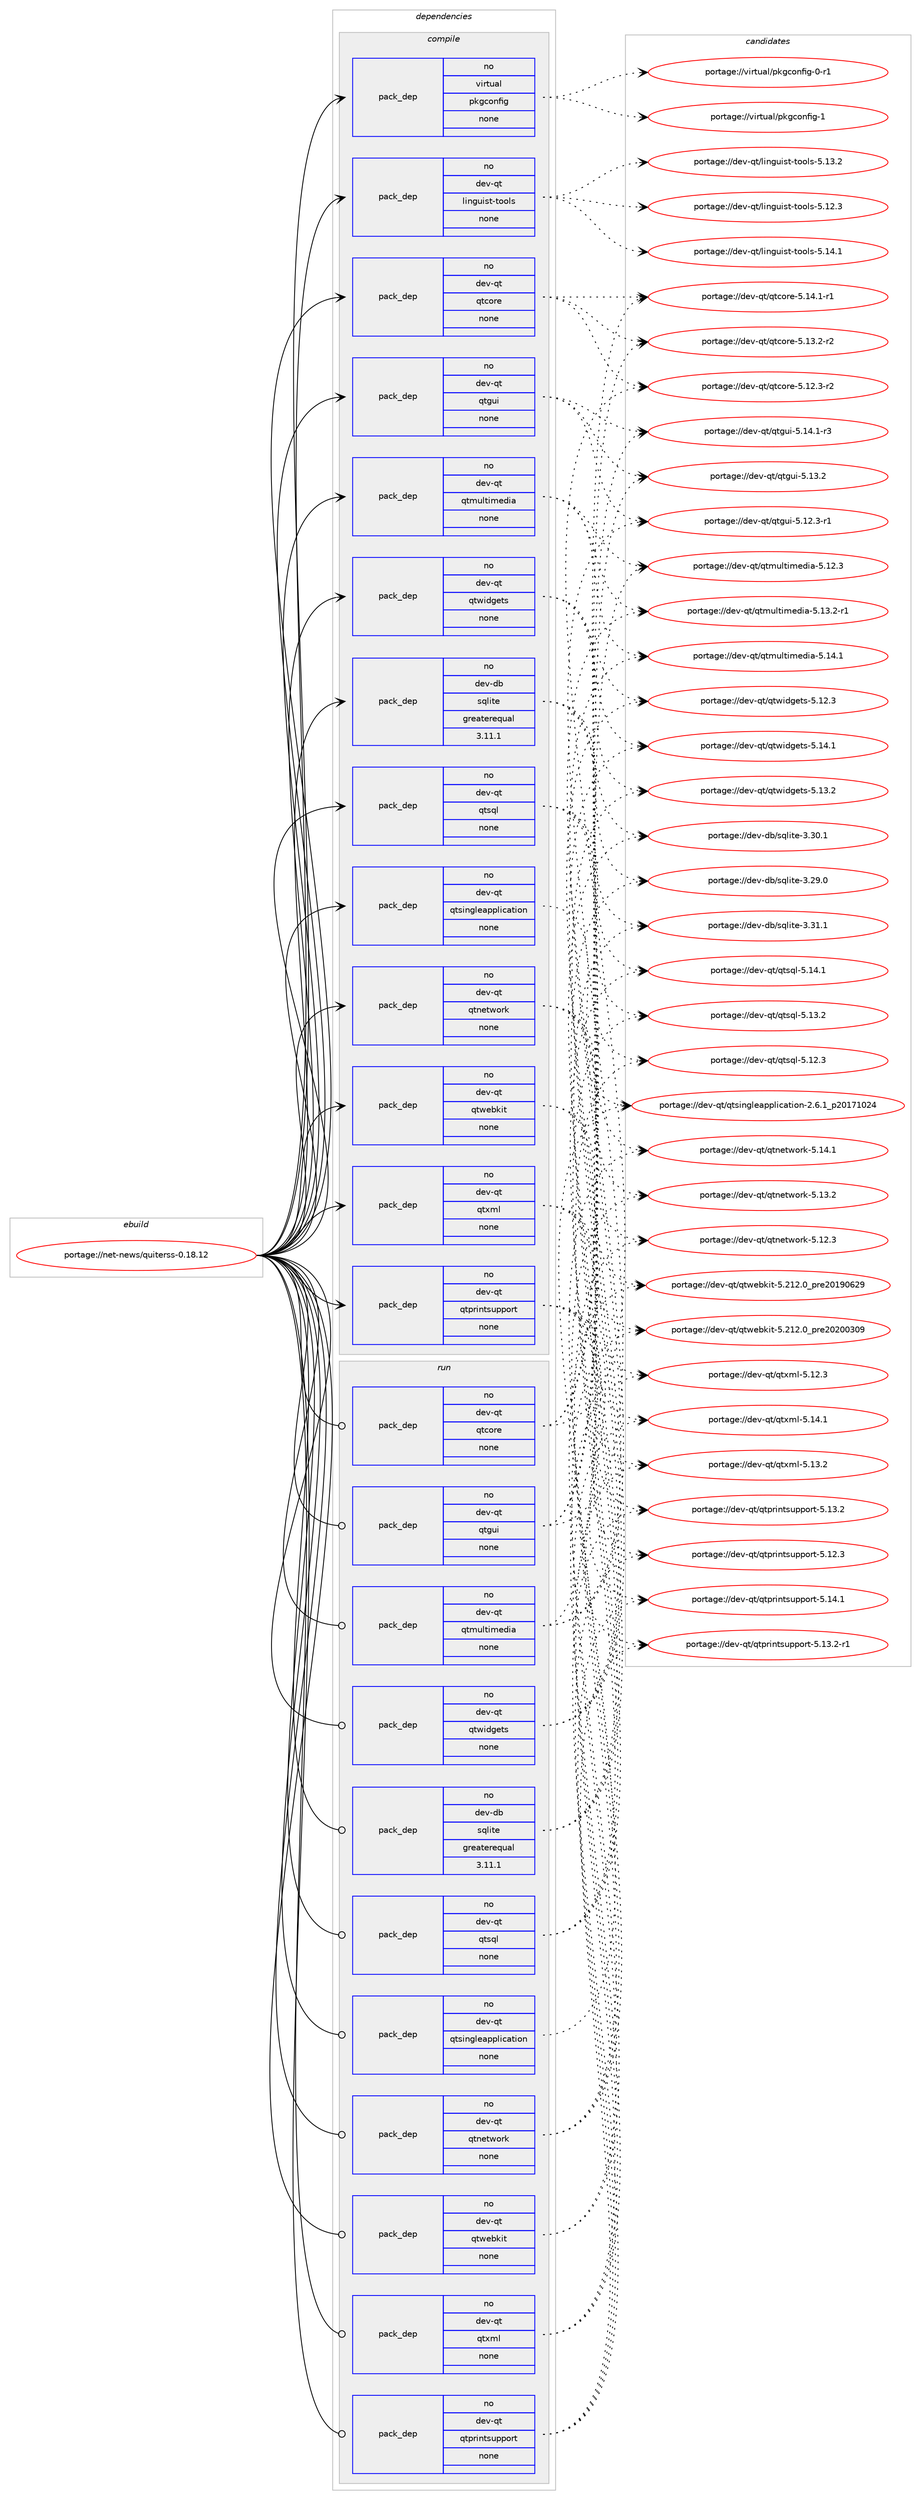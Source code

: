 digraph prolog {

# *************
# Graph options
# *************

newrank=true;
concentrate=true;
compound=true;
graph [rankdir=LR,fontname=Helvetica,fontsize=10,ranksep=1.5];#, ranksep=2.5, nodesep=0.2];
edge  [arrowhead=vee];
node  [fontname=Helvetica,fontsize=10];

# **********
# The ebuild
# **********

subgraph cluster_leftcol {
color=gray;
rank=same;
label=<<i>ebuild</i>>;
id [label="portage://net-news/quiterss-0.18.12", color=red, width=4, href="../net-news/quiterss-0.18.12.svg"];
}

# ****************
# The dependencies
# ****************

subgraph cluster_midcol {
color=gray;
label=<<i>dependencies</i>>;
subgraph cluster_compile {
fillcolor="#eeeeee";
style=filled;
label=<<i>compile</i>>;
subgraph pack16758 {
dependency20357 [label=<<TABLE BORDER="0" CELLBORDER="1" CELLSPACING="0" CELLPADDING="4" WIDTH="220"><TR><TD ROWSPAN="6" CELLPADDING="30">pack_dep</TD></TR><TR><TD WIDTH="110">no</TD></TR><TR><TD>dev-db</TD></TR><TR><TD>sqlite</TD></TR><TR><TD>greaterequal</TD></TR><TR><TD>3.11.1</TD></TR></TABLE>>, shape=none, color=blue];
}
id:e -> dependency20357:w [weight=20,style="solid",arrowhead="vee"];
subgraph pack16759 {
dependency20358 [label=<<TABLE BORDER="0" CELLBORDER="1" CELLSPACING="0" CELLPADDING="4" WIDTH="220"><TR><TD ROWSPAN="6" CELLPADDING="30">pack_dep</TD></TR><TR><TD WIDTH="110">no</TD></TR><TR><TD>dev-qt</TD></TR><TR><TD>linguist-tools</TD></TR><TR><TD>none</TD></TR><TR><TD></TD></TR></TABLE>>, shape=none, color=blue];
}
id:e -> dependency20358:w [weight=20,style="solid",arrowhead="vee"];
subgraph pack16760 {
dependency20359 [label=<<TABLE BORDER="0" CELLBORDER="1" CELLSPACING="0" CELLPADDING="4" WIDTH="220"><TR><TD ROWSPAN="6" CELLPADDING="30">pack_dep</TD></TR><TR><TD WIDTH="110">no</TD></TR><TR><TD>dev-qt</TD></TR><TR><TD>qtcore</TD></TR><TR><TD>none</TD></TR><TR><TD></TD></TR></TABLE>>, shape=none, color=blue];
}
id:e -> dependency20359:w [weight=20,style="solid",arrowhead="vee"];
subgraph pack16761 {
dependency20360 [label=<<TABLE BORDER="0" CELLBORDER="1" CELLSPACING="0" CELLPADDING="4" WIDTH="220"><TR><TD ROWSPAN="6" CELLPADDING="30">pack_dep</TD></TR><TR><TD WIDTH="110">no</TD></TR><TR><TD>dev-qt</TD></TR><TR><TD>qtgui</TD></TR><TR><TD>none</TD></TR><TR><TD></TD></TR></TABLE>>, shape=none, color=blue];
}
id:e -> dependency20360:w [weight=20,style="solid",arrowhead="vee"];
subgraph pack16762 {
dependency20361 [label=<<TABLE BORDER="0" CELLBORDER="1" CELLSPACING="0" CELLPADDING="4" WIDTH="220"><TR><TD ROWSPAN="6" CELLPADDING="30">pack_dep</TD></TR><TR><TD WIDTH="110">no</TD></TR><TR><TD>dev-qt</TD></TR><TR><TD>qtmultimedia</TD></TR><TR><TD>none</TD></TR><TR><TD></TD></TR></TABLE>>, shape=none, color=blue];
}
id:e -> dependency20361:w [weight=20,style="solid",arrowhead="vee"];
subgraph pack16763 {
dependency20362 [label=<<TABLE BORDER="0" CELLBORDER="1" CELLSPACING="0" CELLPADDING="4" WIDTH="220"><TR><TD ROWSPAN="6" CELLPADDING="30">pack_dep</TD></TR><TR><TD WIDTH="110">no</TD></TR><TR><TD>dev-qt</TD></TR><TR><TD>qtnetwork</TD></TR><TR><TD>none</TD></TR><TR><TD></TD></TR></TABLE>>, shape=none, color=blue];
}
id:e -> dependency20362:w [weight=20,style="solid",arrowhead="vee"];
subgraph pack16764 {
dependency20363 [label=<<TABLE BORDER="0" CELLBORDER="1" CELLSPACING="0" CELLPADDING="4" WIDTH="220"><TR><TD ROWSPAN="6" CELLPADDING="30">pack_dep</TD></TR><TR><TD WIDTH="110">no</TD></TR><TR><TD>dev-qt</TD></TR><TR><TD>qtprintsupport</TD></TR><TR><TD>none</TD></TR><TR><TD></TD></TR></TABLE>>, shape=none, color=blue];
}
id:e -> dependency20363:w [weight=20,style="solid",arrowhead="vee"];
subgraph pack16765 {
dependency20364 [label=<<TABLE BORDER="0" CELLBORDER="1" CELLSPACING="0" CELLPADDING="4" WIDTH="220"><TR><TD ROWSPAN="6" CELLPADDING="30">pack_dep</TD></TR><TR><TD WIDTH="110">no</TD></TR><TR><TD>dev-qt</TD></TR><TR><TD>qtsingleapplication</TD></TR><TR><TD>none</TD></TR><TR><TD></TD></TR></TABLE>>, shape=none, color=blue];
}
id:e -> dependency20364:w [weight=20,style="solid",arrowhead="vee"];
subgraph pack16766 {
dependency20365 [label=<<TABLE BORDER="0" CELLBORDER="1" CELLSPACING="0" CELLPADDING="4" WIDTH="220"><TR><TD ROWSPAN="6" CELLPADDING="30">pack_dep</TD></TR><TR><TD WIDTH="110">no</TD></TR><TR><TD>dev-qt</TD></TR><TR><TD>qtsql</TD></TR><TR><TD>none</TD></TR><TR><TD></TD></TR></TABLE>>, shape=none, color=blue];
}
id:e -> dependency20365:w [weight=20,style="solid",arrowhead="vee"];
subgraph pack16767 {
dependency20366 [label=<<TABLE BORDER="0" CELLBORDER="1" CELLSPACING="0" CELLPADDING="4" WIDTH="220"><TR><TD ROWSPAN="6" CELLPADDING="30">pack_dep</TD></TR><TR><TD WIDTH="110">no</TD></TR><TR><TD>dev-qt</TD></TR><TR><TD>qtwebkit</TD></TR><TR><TD>none</TD></TR><TR><TD></TD></TR></TABLE>>, shape=none, color=blue];
}
id:e -> dependency20366:w [weight=20,style="solid",arrowhead="vee"];
subgraph pack16768 {
dependency20367 [label=<<TABLE BORDER="0" CELLBORDER="1" CELLSPACING="0" CELLPADDING="4" WIDTH="220"><TR><TD ROWSPAN="6" CELLPADDING="30">pack_dep</TD></TR><TR><TD WIDTH="110">no</TD></TR><TR><TD>dev-qt</TD></TR><TR><TD>qtwidgets</TD></TR><TR><TD>none</TD></TR><TR><TD></TD></TR></TABLE>>, shape=none, color=blue];
}
id:e -> dependency20367:w [weight=20,style="solid",arrowhead="vee"];
subgraph pack16769 {
dependency20368 [label=<<TABLE BORDER="0" CELLBORDER="1" CELLSPACING="0" CELLPADDING="4" WIDTH="220"><TR><TD ROWSPAN="6" CELLPADDING="30">pack_dep</TD></TR><TR><TD WIDTH="110">no</TD></TR><TR><TD>dev-qt</TD></TR><TR><TD>qtxml</TD></TR><TR><TD>none</TD></TR><TR><TD></TD></TR></TABLE>>, shape=none, color=blue];
}
id:e -> dependency20368:w [weight=20,style="solid",arrowhead="vee"];
subgraph pack16770 {
dependency20369 [label=<<TABLE BORDER="0" CELLBORDER="1" CELLSPACING="0" CELLPADDING="4" WIDTH="220"><TR><TD ROWSPAN="6" CELLPADDING="30">pack_dep</TD></TR><TR><TD WIDTH="110">no</TD></TR><TR><TD>virtual</TD></TR><TR><TD>pkgconfig</TD></TR><TR><TD>none</TD></TR><TR><TD></TD></TR></TABLE>>, shape=none, color=blue];
}
id:e -> dependency20369:w [weight=20,style="solid",arrowhead="vee"];
}
subgraph cluster_compileandrun {
fillcolor="#eeeeee";
style=filled;
label=<<i>compile and run</i>>;
}
subgraph cluster_run {
fillcolor="#eeeeee";
style=filled;
label=<<i>run</i>>;
subgraph pack16771 {
dependency20370 [label=<<TABLE BORDER="0" CELLBORDER="1" CELLSPACING="0" CELLPADDING="4" WIDTH="220"><TR><TD ROWSPAN="6" CELLPADDING="30">pack_dep</TD></TR><TR><TD WIDTH="110">no</TD></TR><TR><TD>dev-db</TD></TR><TR><TD>sqlite</TD></TR><TR><TD>greaterequal</TD></TR><TR><TD>3.11.1</TD></TR></TABLE>>, shape=none, color=blue];
}
id:e -> dependency20370:w [weight=20,style="solid",arrowhead="odot"];
subgraph pack16772 {
dependency20371 [label=<<TABLE BORDER="0" CELLBORDER="1" CELLSPACING="0" CELLPADDING="4" WIDTH="220"><TR><TD ROWSPAN="6" CELLPADDING="30">pack_dep</TD></TR><TR><TD WIDTH="110">no</TD></TR><TR><TD>dev-qt</TD></TR><TR><TD>qtcore</TD></TR><TR><TD>none</TD></TR><TR><TD></TD></TR></TABLE>>, shape=none, color=blue];
}
id:e -> dependency20371:w [weight=20,style="solid",arrowhead="odot"];
subgraph pack16773 {
dependency20372 [label=<<TABLE BORDER="0" CELLBORDER="1" CELLSPACING="0" CELLPADDING="4" WIDTH="220"><TR><TD ROWSPAN="6" CELLPADDING="30">pack_dep</TD></TR><TR><TD WIDTH="110">no</TD></TR><TR><TD>dev-qt</TD></TR><TR><TD>qtgui</TD></TR><TR><TD>none</TD></TR><TR><TD></TD></TR></TABLE>>, shape=none, color=blue];
}
id:e -> dependency20372:w [weight=20,style="solid",arrowhead="odot"];
subgraph pack16774 {
dependency20373 [label=<<TABLE BORDER="0" CELLBORDER="1" CELLSPACING="0" CELLPADDING="4" WIDTH="220"><TR><TD ROWSPAN="6" CELLPADDING="30">pack_dep</TD></TR><TR><TD WIDTH="110">no</TD></TR><TR><TD>dev-qt</TD></TR><TR><TD>qtmultimedia</TD></TR><TR><TD>none</TD></TR><TR><TD></TD></TR></TABLE>>, shape=none, color=blue];
}
id:e -> dependency20373:w [weight=20,style="solid",arrowhead="odot"];
subgraph pack16775 {
dependency20374 [label=<<TABLE BORDER="0" CELLBORDER="1" CELLSPACING="0" CELLPADDING="4" WIDTH="220"><TR><TD ROWSPAN="6" CELLPADDING="30">pack_dep</TD></TR><TR><TD WIDTH="110">no</TD></TR><TR><TD>dev-qt</TD></TR><TR><TD>qtnetwork</TD></TR><TR><TD>none</TD></TR><TR><TD></TD></TR></TABLE>>, shape=none, color=blue];
}
id:e -> dependency20374:w [weight=20,style="solid",arrowhead="odot"];
subgraph pack16776 {
dependency20375 [label=<<TABLE BORDER="0" CELLBORDER="1" CELLSPACING="0" CELLPADDING="4" WIDTH="220"><TR><TD ROWSPAN="6" CELLPADDING="30">pack_dep</TD></TR><TR><TD WIDTH="110">no</TD></TR><TR><TD>dev-qt</TD></TR><TR><TD>qtprintsupport</TD></TR><TR><TD>none</TD></TR><TR><TD></TD></TR></TABLE>>, shape=none, color=blue];
}
id:e -> dependency20375:w [weight=20,style="solid",arrowhead="odot"];
subgraph pack16777 {
dependency20376 [label=<<TABLE BORDER="0" CELLBORDER="1" CELLSPACING="0" CELLPADDING="4" WIDTH="220"><TR><TD ROWSPAN="6" CELLPADDING="30">pack_dep</TD></TR><TR><TD WIDTH="110">no</TD></TR><TR><TD>dev-qt</TD></TR><TR><TD>qtsingleapplication</TD></TR><TR><TD>none</TD></TR><TR><TD></TD></TR></TABLE>>, shape=none, color=blue];
}
id:e -> dependency20376:w [weight=20,style="solid",arrowhead="odot"];
subgraph pack16778 {
dependency20377 [label=<<TABLE BORDER="0" CELLBORDER="1" CELLSPACING="0" CELLPADDING="4" WIDTH="220"><TR><TD ROWSPAN="6" CELLPADDING="30">pack_dep</TD></TR><TR><TD WIDTH="110">no</TD></TR><TR><TD>dev-qt</TD></TR><TR><TD>qtsql</TD></TR><TR><TD>none</TD></TR><TR><TD></TD></TR></TABLE>>, shape=none, color=blue];
}
id:e -> dependency20377:w [weight=20,style="solid",arrowhead="odot"];
subgraph pack16779 {
dependency20378 [label=<<TABLE BORDER="0" CELLBORDER="1" CELLSPACING="0" CELLPADDING="4" WIDTH="220"><TR><TD ROWSPAN="6" CELLPADDING="30">pack_dep</TD></TR><TR><TD WIDTH="110">no</TD></TR><TR><TD>dev-qt</TD></TR><TR><TD>qtwebkit</TD></TR><TR><TD>none</TD></TR><TR><TD></TD></TR></TABLE>>, shape=none, color=blue];
}
id:e -> dependency20378:w [weight=20,style="solid",arrowhead="odot"];
subgraph pack16780 {
dependency20379 [label=<<TABLE BORDER="0" CELLBORDER="1" CELLSPACING="0" CELLPADDING="4" WIDTH="220"><TR><TD ROWSPAN="6" CELLPADDING="30">pack_dep</TD></TR><TR><TD WIDTH="110">no</TD></TR><TR><TD>dev-qt</TD></TR><TR><TD>qtwidgets</TD></TR><TR><TD>none</TD></TR><TR><TD></TD></TR></TABLE>>, shape=none, color=blue];
}
id:e -> dependency20379:w [weight=20,style="solid",arrowhead="odot"];
subgraph pack16781 {
dependency20380 [label=<<TABLE BORDER="0" CELLBORDER="1" CELLSPACING="0" CELLPADDING="4" WIDTH="220"><TR><TD ROWSPAN="6" CELLPADDING="30">pack_dep</TD></TR><TR><TD WIDTH="110">no</TD></TR><TR><TD>dev-qt</TD></TR><TR><TD>qtxml</TD></TR><TR><TD>none</TD></TR><TR><TD></TD></TR></TABLE>>, shape=none, color=blue];
}
id:e -> dependency20380:w [weight=20,style="solid",arrowhead="odot"];
}
}

# **************
# The candidates
# **************

subgraph cluster_choices {
rank=same;
color=gray;
label=<<i>candidates</i>>;

subgraph choice16758 {
color=black;
nodesep=1;
choice10010111845100984711511310810511610145514651494649 [label="portage://dev-db/sqlite-3.31.1", color=red, width=4,href="../dev-db/sqlite-3.31.1.svg"];
choice10010111845100984711511310810511610145514651484649 [label="portage://dev-db/sqlite-3.30.1", color=red, width=4,href="../dev-db/sqlite-3.30.1.svg"];
choice10010111845100984711511310810511610145514650574648 [label="portage://dev-db/sqlite-3.29.0", color=red, width=4,href="../dev-db/sqlite-3.29.0.svg"];
dependency20357:e -> choice10010111845100984711511310810511610145514651494649:w [style=dotted,weight="100"];
dependency20357:e -> choice10010111845100984711511310810511610145514651484649:w [style=dotted,weight="100"];
dependency20357:e -> choice10010111845100984711511310810511610145514650574648:w [style=dotted,weight="100"];
}
subgraph choice16759 {
color=black;
nodesep=1;
choice10010111845113116471081051101031171051151164511611111110811545534649524649 [label="portage://dev-qt/linguist-tools-5.14.1", color=red, width=4,href="../dev-qt/linguist-tools-5.14.1.svg"];
choice10010111845113116471081051101031171051151164511611111110811545534649514650 [label="portage://dev-qt/linguist-tools-5.13.2", color=red, width=4,href="../dev-qt/linguist-tools-5.13.2.svg"];
choice10010111845113116471081051101031171051151164511611111110811545534649504651 [label="portage://dev-qt/linguist-tools-5.12.3", color=red, width=4,href="../dev-qt/linguist-tools-5.12.3.svg"];
dependency20358:e -> choice10010111845113116471081051101031171051151164511611111110811545534649524649:w [style=dotted,weight="100"];
dependency20358:e -> choice10010111845113116471081051101031171051151164511611111110811545534649514650:w [style=dotted,weight="100"];
dependency20358:e -> choice10010111845113116471081051101031171051151164511611111110811545534649504651:w [style=dotted,weight="100"];
}
subgraph choice16760 {
color=black;
nodesep=1;
choice100101118451131164711311699111114101455346495246494511449 [label="portage://dev-qt/qtcore-5.14.1-r1", color=red, width=4,href="../dev-qt/qtcore-5.14.1-r1.svg"];
choice100101118451131164711311699111114101455346495146504511450 [label="portage://dev-qt/qtcore-5.13.2-r2", color=red, width=4,href="../dev-qt/qtcore-5.13.2-r2.svg"];
choice100101118451131164711311699111114101455346495046514511450 [label="portage://dev-qt/qtcore-5.12.3-r2", color=red, width=4,href="../dev-qt/qtcore-5.12.3-r2.svg"];
dependency20359:e -> choice100101118451131164711311699111114101455346495246494511449:w [style=dotted,weight="100"];
dependency20359:e -> choice100101118451131164711311699111114101455346495146504511450:w [style=dotted,weight="100"];
dependency20359:e -> choice100101118451131164711311699111114101455346495046514511450:w [style=dotted,weight="100"];
}
subgraph choice16761 {
color=black;
nodesep=1;
choice1001011184511311647113116103117105455346495246494511451 [label="portage://dev-qt/qtgui-5.14.1-r3", color=red, width=4,href="../dev-qt/qtgui-5.14.1-r3.svg"];
choice100101118451131164711311610311710545534649514650 [label="portage://dev-qt/qtgui-5.13.2", color=red, width=4,href="../dev-qt/qtgui-5.13.2.svg"];
choice1001011184511311647113116103117105455346495046514511449 [label="portage://dev-qt/qtgui-5.12.3-r1", color=red, width=4,href="../dev-qt/qtgui-5.12.3-r1.svg"];
dependency20360:e -> choice1001011184511311647113116103117105455346495246494511451:w [style=dotted,weight="100"];
dependency20360:e -> choice100101118451131164711311610311710545534649514650:w [style=dotted,weight="100"];
dependency20360:e -> choice1001011184511311647113116103117105455346495046514511449:w [style=dotted,weight="100"];
}
subgraph choice16762 {
color=black;
nodesep=1;
choice10010111845113116471131161091171081161051091011001059745534649524649 [label="portage://dev-qt/qtmultimedia-5.14.1", color=red, width=4,href="../dev-qt/qtmultimedia-5.14.1.svg"];
choice100101118451131164711311610911710811610510910110010597455346495146504511449 [label="portage://dev-qt/qtmultimedia-5.13.2-r1", color=red, width=4,href="../dev-qt/qtmultimedia-5.13.2-r1.svg"];
choice10010111845113116471131161091171081161051091011001059745534649504651 [label="portage://dev-qt/qtmultimedia-5.12.3", color=red, width=4,href="../dev-qt/qtmultimedia-5.12.3.svg"];
dependency20361:e -> choice10010111845113116471131161091171081161051091011001059745534649524649:w [style=dotted,weight="100"];
dependency20361:e -> choice100101118451131164711311610911710811610510910110010597455346495146504511449:w [style=dotted,weight="100"];
dependency20361:e -> choice10010111845113116471131161091171081161051091011001059745534649504651:w [style=dotted,weight="100"];
}
subgraph choice16763 {
color=black;
nodesep=1;
choice100101118451131164711311611010111611911111410745534649524649 [label="portage://dev-qt/qtnetwork-5.14.1", color=red, width=4,href="../dev-qt/qtnetwork-5.14.1.svg"];
choice100101118451131164711311611010111611911111410745534649514650 [label="portage://dev-qt/qtnetwork-5.13.2", color=red, width=4,href="../dev-qt/qtnetwork-5.13.2.svg"];
choice100101118451131164711311611010111611911111410745534649504651 [label="portage://dev-qt/qtnetwork-5.12.3", color=red, width=4,href="../dev-qt/qtnetwork-5.12.3.svg"];
dependency20362:e -> choice100101118451131164711311611010111611911111410745534649524649:w [style=dotted,weight="100"];
dependency20362:e -> choice100101118451131164711311611010111611911111410745534649514650:w [style=dotted,weight="100"];
dependency20362:e -> choice100101118451131164711311611010111611911111410745534649504651:w [style=dotted,weight="100"];
}
subgraph choice16764 {
color=black;
nodesep=1;
choice100101118451131164711311611211410511011611511711211211111411645534649524649 [label="portage://dev-qt/qtprintsupport-5.14.1", color=red, width=4,href="../dev-qt/qtprintsupport-5.14.1.svg"];
choice1001011184511311647113116112114105110116115117112112111114116455346495146504511449 [label="portage://dev-qt/qtprintsupport-5.13.2-r1", color=red, width=4,href="../dev-qt/qtprintsupport-5.13.2-r1.svg"];
choice100101118451131164711311611211410511011611511711211211111411645534649514650 [label="portage://dev-qt/qtprintsupport-5.13.2", color=red, width=4,href="../dev-qt/qtprintsupport-5.13.2.svg"];
choice100101118451131164711311611211410511011611511711211211111411645534649504651 [label="portage://dev-qt/qtprintsupport-5.12.3", color=red, width=4,href="../dev-qt/qtprintsupport-5.12.3.svg"];
dependency20363:e -> choice100101118451131164711311611211410511011611511711211211111411645534649524649:w [style=dotted,weight="100"];
dependency20363:e -> choice1001011184511311647113116112114105110116115117112112111114116455346495146504511449:w [style=dotted,weight="100"];
dependency20363:e -> choice100101118451131164711311611211410511011611511711211211111411645534649514650:w [style=dotted,weight="100"];
dependency20363:e -> choice100101118451131164711311611211410511011611511711211211111411645534649504651:w [style=dotted,weight="100"];
}
subgraph choice16765 {
color=black;
nodesep=1;
choice1001011184511311647113116115105110103108101971121121081059997116105111110455046544649951125048495549485052 [label="portage://dev-qt/qtsingleapplication-2.6.1_p20171024", color=red, width=4,href="../dev-qt/qtsingleapplication-2.6.1_p20171024.svg"];
dependency20364:e -> choice1001011184511311647113116115105110103108101971121121081059997116105111110455046544649951125048495549485052:w [style=dotted,weight="100"];
}
subgraph choice16766 {
color=black;
nodesep=1;
choice100101118451131164711311611511310845534649524649 [label="portage://dev-qt/qtsql-5.14.1", color=red, width=4,href="../dev-qt/qtsql-5.14.1.svg"];
choice100101118451131164711311611511310845534649514650 [label="portage://dev-qt/qtsql-5.13.2", color=red, width=4,href="../dev-qt/qtsql-5.13.2.svg"];
choice100101118451131164711311611511310845534649504651 [label="portage://dev-qt/qtsql-5.12.3", color=red, width=4,href="../dev-qt/qtsql-5.12.3.svg"];
dependency20365:e -> choice100101118451131164711311611511310845534649524649:w [style=dotted,weight="100"];
dependency20365:e -> choice100101118451131164711311611511310845534649514650:w [style=dotted,weight="100"];
dependency20365:e -> choice100101118451131164711311611511310845534649504651:w [style=dotted,weight="100"];
}
subgraph choice16767 {
color=black;
nodesep=1;
choice1001011184511311647113116119101981071051164553465049504648951121141015048504848514857 [label="portage://dev-qt/qtwebkit-5.212.0_pre20200309", color=red, width=4,href="../dev-qt/qtwebkit-5.212.0_pre20200309.svg"];
choice1001011184511311647113116119101981071051164553465049504648951121141015048495748545057 [label="portage://dev-qt/qtwebkit-5.212.0_pre20190629", color=red, width=4,href="../dev-qt/qtwebkit-5.212.0_pre20190629.svg"];
dependency20366:e -> choice1001011184511311647113116119101981071051164553465049504648951121141015048504848514857:w [style=dotted,weight="100"];
dependency20366:e -> choice1001011184511311647113116119101981071051164553465049504648951121141015048495748545057:w [style=dotted,weight="100"];
}
subgraph choice16768 {
color=black;
nodesep=1;
choice100101118451131164711311611910510010310111611545534649524649 [label="portage://dev-qt/qtwidgets-5.14.1", color=red, width=4,href="../dev-qt/qtwidgets-5.14.1.svg"];
choice100101118451131164711311611910510010310111611545534649514650 [label="portage://dev-qt/qtwidgets-5.13.2", color=red, width=4,href="../dev-qt/qtwidgets-5.13.2.svg"];
choice100101118451131164711311611910510010310111611545534649504651 [label="portage://dev-qt/qtwidgets-5.12.3", color=red, width=4,href="../dev-qt/qtwidgets-5.12.3.svg"];
dependency20367:e -> choice100101118451131164711311611910510010310111611545534649524649:w [style=dotted,weight="100"];
dependency20367:e -> choice100101118451131164711311611910510010310111611545534649514650:w [style=dotted,weight="100"];
dependency20367:e -> choice100101118451131164711311611910510010310111611545534649504651:w [style=dotted,weight="100"];
}
subgraph choice16769 {
color=black;
nodesep=1;
choice100101118451131164711311612010910845534649524649 [label="portage://dev-qt/qtxml-5.14.1", color=red, width=4,href="../dev-qt/qtxml-5.14.1.svg"];
choice100101118451131164711311612010910845534649514650 [label="portage://dev-qt/qtxml-5.13.2", color=red, width=4,href="../dev-qt/qtxml-5.13.2.svg"];
choice100101118451131164711311612010910845534649504651 [label="portage://dev-qt/qtxml-5.12.3", color=red, width=4,href="../dev-qt/qtxml-5.12.3.svg"];
dependency20368:e -> choice100101118451131164711311612010910845534649524649:w [style=dotted,weight="100"];
dependency20368:e -> choice100101118451131164711311612010910845534649514650:w [style=dotted,weight="100"];
dependency20368:e -> choice100101118451131164711311612010910845534649504651:w [style=dotted,weight="100"];
}
subgraph choice16770 {
color=black;
nodesep=1;
choice1181051141161179710847112107103991111101021051034549 [label="portage://virtual/pkgconfig-1", color=red, width=4,href="../virtual/pkgconfig-1.svg"];
choice11810511411611797108471121071039911111010210510345484511449 [label="portage://virtual/pkgconfig-0-r1", color=red, width=4,href="../virtual/pkgconfig-0-r1.svg"];
dependency20369:e -> choice1181051141161179710847112107103991111101021051034549:w [style=dotted,weight="100"];
dependency20369:e -> choice11810511411611797108471121071039911111010210510345484511449:w [style=dotted,weight="100"];
}
subgraph choice16771 {
color=black;
nodesep=1;
choice10010111845100984711511310810511610145514651494649 [label="portage://dev-db/sqlite-3.31.1", color=red, width=4,href="../dev-db/sqlite-3.31.1.svg"];
choice10010111845100984711511310810511610145514651484649 [label="portage://dev-db/sqlite-3.30.1", color=red, width=4,href="../dev-db/sqlite-3.30.1.svg"];
choice10010111845100984711511310810511610145514650574648 [label="portage://dev-db/sqlite-3.29.0", color=red, width=4,href="../dev-db/sqlite-3.29.0.svg"];
dependency20370:e -> choice10010111845100984711511310810511610145514651494649:w [style=dotted,weight="100"];
dependency20370:e -> choice10010111845100984711511310810511610145514651484649:w [style=dotted,weight="100"];
dependency20370:e -> choice10010111845100984711511310810511610145514650574648:w [style=dotted,weight="100"];
}
subgraph choice16772 {
color=black;
nodesep=1;
choice100101118451131164711311699111114101455346495246494511449 [label="portage://dev-qt/qtcore-5.14.1-r1", color=red, width=4,href="../dev-qt/qtcore-5.14.1-r1.svg"];
choice100101118451131164711311699111114101455346495146504511450 [label="portage://dev-qt/qtcore-5.13.2-r2", color=red, width=4,href="../dev-qt/qtcore-5.13.2-r2.svg"];
choice100101118451131164711311699111114101455346495046514511450 [label="portage://dev-qt/qtcore-5.12.3-r2", color=red, width=4,href="../dev-qt/qtcore-5.12.3-r2.svg"];
dependency20371:e -> choice100101118451131164711311699111114101455346495246494511449:w [style=dotted,weight="100"];
dependency20371:e -> choice100101118451131164711311699111114101455346495146504511450:w [style=dotted,weight="100"];
dependency20371:e -> choice100101118451131164711311699111114101455346495046514511450:w [style=dotted,weight="100"];
}
subgraph choice16773 {
color=black;
nodesep=1;
choice1001011184511311647113116103117105455346495246494511451 [label="portage://dev-qt/qtgui-5.14.1-r3", color=red, width=4,href="../dev-qt/qtgui-5.14.1-r3.svg"];
choice100101118451131164711311610311710545534649514650 [label="portage://dev-qt/qtgui-5.13.2", color=red, width=4,href="../dev-qt/qtgui-5.13.2.svg"];
choice1001011184511311647113116103117105455346495046514511449 [label="portage://dev-qt/qtgui-5.12.3-r1", color=red, width=4,href="../dev-qt/qtgui-5.12.3-r1.svg"];
dependency20372:e -> choice1001011184511311647113116103117105455346495246494511451:w [style=dotted,weight="100"];
dependency20372:e -> choice100101118451131164711311610311710545534649514650:w [style=dotted,weight="100"];
dependency20372:e -> choice1001011184511311647113116103117105455346495046514511449:w [style=dotted,weight="100"];
}
subgraph choice16774 {
color=black;
nodesep=1;
choice10010111845113116471131161091171081161051091011001059745534649524649 [label="portage://dev-qt/qtmultimedia-5.14.1", color=red, width=4,href="../dev-qt/qtmultimedia-5.14.1.svg"];
choice100101118451131164711311610911710811610510910110010597455346495146504511449 [label="portage://dev-qt/qtmultimedia-5.13.2-r1", color=red, width=4,href="../dev-qt/qtmultimedia-5.13.2-r1.svg"];
choice10010111845113116471131161091171081161051091011001059745534649504651 [label="portage://dev-qt/qtmultimedia-5.12.3", color=red, width=4,href="../dev-qt/qtmultimedia-5.12.3.svg"];
dependency20373:e -> choice10010111845113116471131161091171081161051091011001059745534649524649:w [style=dotted,weight="100"];
dependency20373:e -> choice100101118451131164711311610911710811610510910110010597455346495146504511449:w [style=dotted,weight="100"];
dependency20373:e -> choice10010111845113116471131161091171081161051091011001059745534649504651:w [style=dotted,weight="100"];
}
subgraph choice16775 {
color=black;
nodesep=1;
choice100101118451131164711311611010111611911111410745534649524649 [label="portage://dev-qt/qtnetwork-5.14.1", color=red, width=4,href="../dev-qt/qtnetwork-5.14.1.svg"];
choice100101118451131164711311611010111611911111410745534649514650 [label="portage://dev-qt/qtnetwork-5.13.2", color=red, width=4,href="../dev-qt/qtnetwork-5.13.2.svg"];
choice100101118451131164711311611010111611911111410745534649504651 [label="portage://dev-qt/qtnetwork-5.12.3", color=red, width=4,href="../dev-qt/qtnetwork-5.12.3.svg"];
dependency20374:e -> choice100101118451131164711311611010111611911111410745534649524649:w [style=dotted,weight="100"];
dependency20374:e -> choice100101118451131164711311611010111611911111410745534649514650:w [style=dotted,weight="100"];
dependency20374:e -> choice100101118451131164711311611010111611911111410745534649504651:w [style=dotted,weight="100"];
}
subgraph choice16776 {
color=black;
nodesep=1;
choice100101118451131164711311611211410511011611511711211211111411645534649524649 [label="portage://dev-qt/qtprintsupport-5.14.1", color=red, width=4,href="../dev-qt/qtprintsupport-5.14.1.svg"];
choice1001011184511311647113116112114105110116115117112112111114116455346495146504511449 [label="portage://dev-qt/qtprintsupport-5.13.2-r1", color=red, width=4,href="../dev-qt/qtprintsupport-5.13.2-r1.svg"];
choice100101118451131164711311611211410511011611511711211211111411645534649514650 [label="portage://dev-qt/qtprintsupport-5.13.2", color=red, width=4,href="../dev-qt/qtprintsupport-5.13.2.svg"];
choice100101118451131164711311611211410511011611511711211211111411645534649504651 [label="portage://dev-qt/qtprintsupport-5.12.3", color=red, width=4,href="../dev-qt/qtprintsupport-5.12.3.svg"];
dependency20375:e -> choice100101118451131164711311611211410511011611511711211211111411645534649524649:w [style=dotted,weight="100"];
dependency20375:e -> choice1001011184511311647113116112114105110116115117112112111114116455346495146504511449:w [style=dotted,weight="100"];
dependency20375:e -> choice100101118451131164711311611211410511011611511711211211111411645534649514650:w [style=dotted,weight="100"];
dependency20375:e -> choice100101118451131164711311611211410511011611511711211211111411645534649504651:w [style=dotted,weight="100"];
}
subgraph choice16777 {
color=black;
nodesep=1;
choice1001011184511311647113116115105110103108101971121121081059997116105111110455046544649951125048495549485052 [label="portage://dev-qt/qtsingleapplication-2.6.1_p20171024", color=red, width=4,href="../dev-qt/qtsingleapplication-2.6.1_p20171024.svg"];
dependency20376:e -> choice1001011184511311647113116115105110103108101971121121081059997116105111110455046544649951125048495549485052:w [style=dotted,weight="100"];
}
subgraph choice16778 {
color=black;
nodesep=1;
choice100101118451131164711311611511310845534649524649 [label="portage://dev-qt/qtsql-5.14.1", color=red, width=4,href="../dev-qt/qtsql-5.14.1.svg"];
choice100101118451131164711311611511310845534649514650 [label="portage://dev-qt/qtsql-5.13.2", color=red, width=4,href="../dev-qt/qtsql-5.13.2.svg"];
choice100101118451131164711311611511310845534649504651 [label="portage://dev-qt/qtsql-5.12.3", color=red, width=4,href="../dev-qt/qtsql-5.12.3.svg"];
dependency20377:e -> choice100101118451131164711311611511310845534649524649:w [style=dotted,weight="100"];
dependency20377:e -> choice100101118451131164711311611511310845534649514650:w [style=dotted,weight="100"];
dependency20377:e -> choice100101118451131164711311611511310845534649504651:w [style=dotted,weight="100"];
}
subgraph choice16779 {
color=black;
nodesep=1;
choice1001011184511311647113116119101981071051164553465049504648951121141015048504848514857 [label="portage://dev-qt/qtwebkit-5.212.0_pre20200309", color=red, width=4,href="../dev-qt/qtwebkit-5.212.0_pre20200309.svg"];
choice1001011184511311647113116119101981071051164553465049504648951121141015048495748545057 [label="portage://dev-qt/qtwebkit-5.212.0_pre20190629", color=red, width=4,href="../dev-qt/qtwebkit-5.212.0_pre20190629.svg"];
dependency20378:e -> choice1001011184511311647113116119101981071051164553465049504648951121141015048504848514857:w [style=dotted,weight="100"];
dependency20378:e -> choice1001011184511311647113116119101981071051164553465049504648951121141015048495748545057:w [style=dotted,weight="100"];
}
subgraph choice16780 {
color=black;
nodesep=1;
choice100101118451131164711311611910510010310111611545534649524649 [label="portage://dev-qt/qtwidgets-5.14.1", color=red, width=4,href="../dev-qt/qtwidgets-5.14.1.svg"];
choice100101118451131164711311611910510010310111611545534649514650 [label="portage://dev-qt/qtwidgets-5.13.2", color=red, width=4,href="../dev-qt/qtwidgets-5.13.2.svg"];
choice100101118451131164711311611910510010310111611545534649504651 [label="portage://dev-qt/qtwidgets-5.12.3", color=red, width=4,href="../dev-qt/qtwidgets-5.12.3.svg"];
dependency20379:e -> choice100101118451131164711311611910510010310111611545534649524649:w [style=dotted,weight="100"];
dependency20379:e -> choice100101118451131164711311611910510010310111611545534649514650:w [style=dotted,weight="100"];
dependency20379:e -> choice100101118451131164711311611910510010310111611545534649504651:w [style=dotted,weight="100"];
}
subgraph choice16781 {
color=black;
nodesep=1;
choice100101118451131164711311612010910845534649524649 [label="portage://dev-qt/qtxml-5.14.1", color=red, width=4,href="../dev-qt/qtxml-5.14.1.svg"];
choice100101118451131164711311612010910845534649514650 [label="portage://dev-qt/qtxml-5.13.2", color=red, width=4,href="../dev-qt/qtxml-5.13.2.svg"];
choice100101118451131164711311612010910845534649504651 [label="portage://dev-qt/qtxml-5.12.3", color=red, width=4,href="../dev-qt/qtxml-5.12.3.svg"];
dependency20380:e -> choice100101118451131164711311612010910845534649524649:w [style=dotted,weight="100"];
dependency20380:e -> choice100101118451131164711311612010910845534649514650:w [style=dotted,weight="100"];
dependency20380:e -> choice100101118451131164711311612010910845534649504651:w [style=dotted,weight="100"];
}
}

}
